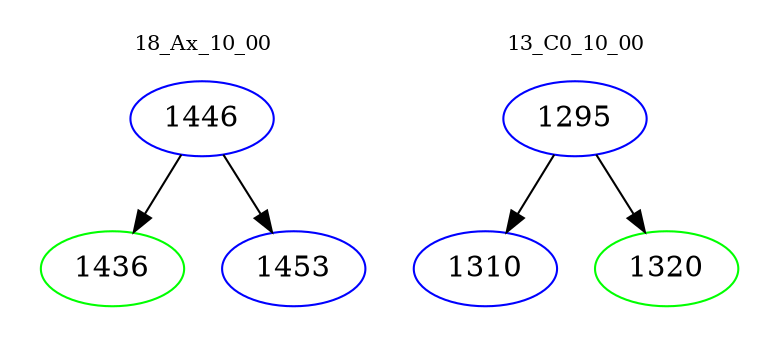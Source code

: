 digraph{
subgraph cluster_0 {
color = white
label = "18_Ax_10_00";
fontsize=10;
T0_1446 [label="1446", color="blue"]
T0_1446 -> T0_1436 [color="black"]
T0_1436 [label="1436", color="green"]
T0_1446 -> T0_1453 [color="black"]
T0_1453 [label="1453", color="blue"]
}
subgraph cluster_1 {
color = white
label = "13_C0_10_00";
fontsize=10;
T1_1295 [label="1295", color="blue"]
T1_1295 -> T1_1310 [color="black"]
T1_1310 [label="1310", color="blue"]
T1_1295 -> T1_1320 [color="black"]
T1_1320 [label="1320", color="green"]
}
}
